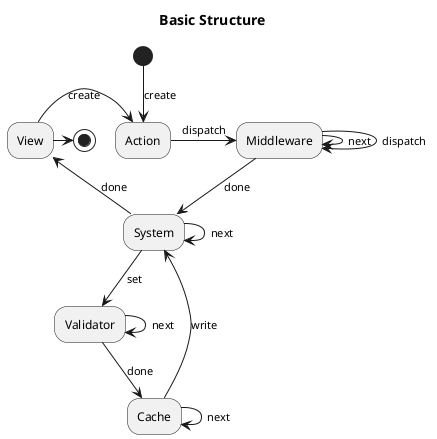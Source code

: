 @startuml

title Basic Structure

(*) --> [create] Action

View -> [create] Action
-> [dispatch] Middleware
-> [next] Middleware
--> [dispatch] Middleware

Middleware --> [done] System
System -> [next] System
System --> [set] Validator

Validator -> [next] Validator
--> [done] Cache
-> [next] Cache
--> [write] System

System --> [done] View
View -> (*)


@enduml
